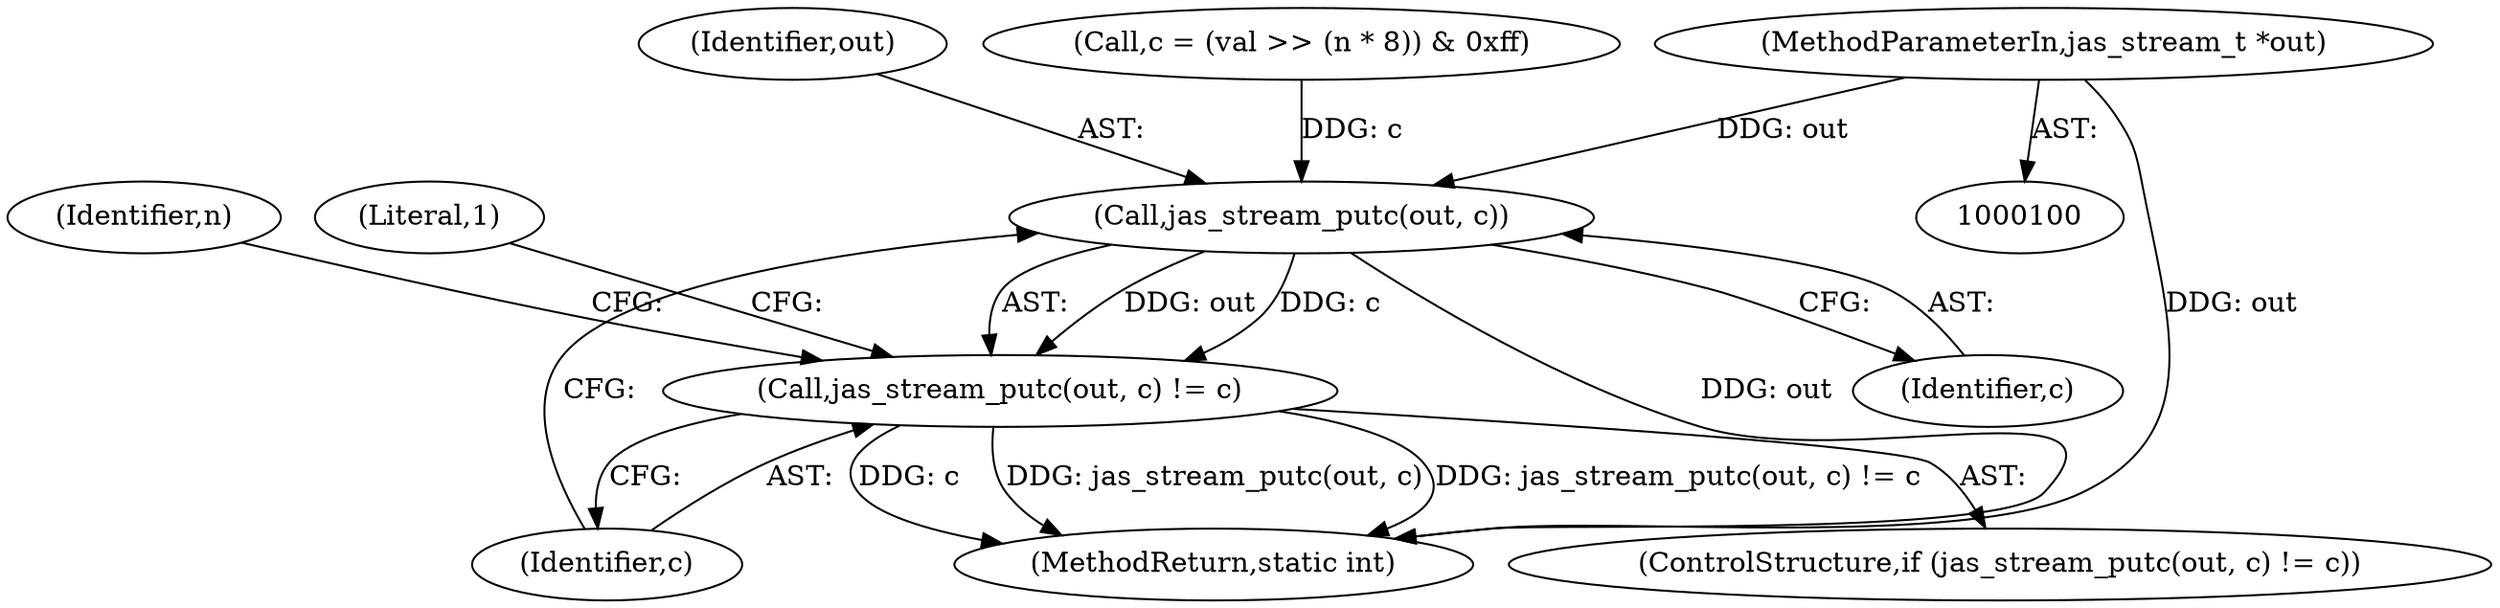 digraph "0_jasper_d42b2388f7f8e0332c846675133acea151fc557a_14@pointer" {
"1000101" [label="(MethodParameterIn,jas_stream_t *out)"];
"1000166" [label="(Call,jas_stream_putc(out, c))"];
"1000165" [label="(Call,jas_stream_putc(out, c) != c)"];
"1000168" [label="(Identifier,c)"];
"1000167" [label="(Identifier,out)"];
"1000152" [label="(Identifier,n)"];
"1000166" [label="(Call,jas_stream_putc(out, c))"];
"1000155" [label="(Call,c = (val >> (n * 8)) & 0xff)"];
"1000169" [label="(Identifier,c)"];
"1000164" [label="(ControlStructure,if (jas_stream_putc(out, c) != c))"];
"1000165" [label="(Call,jas_stream_putc(out, c) != c)"];
"1000175" [label="(MethodReturn,static int)"];
"1000172" [label="(Literal,1)"];
"1000101" [label="(MethodParameterIn,jas_stream_t *out)"];
"1000101" -> "1000100"  [label="AST: "];
"1000101" -> "1000175"  [label="DDG: out"];
"1000101" -> "1000166"  [label="DDG: out"];
"1000166" -> "1000165"  [label="AST: "];
"1000166" -> "1000168"  [label="CFG: "];
"1000167" -> "1000166"  [label="AST: "];
"1000168" -> "1000166"  [label="AST: "];
"1000169" -> "1000166"  [label="CFG: "];
"1000166" -> "1000175"  [label="DDG: out"];
"1000166" -> "1000165"  [label="DDG: out"];
"1000166" -> "1000165"  [label="DDG: c"];
"1000155" -> "1000166"  [label="DDG: c"];
"1000165" -> "1000164"  [label="AST: "];
"1000165" -> "1000169"  [label="CFG: "];
"1000169" -> "1000165"  [label="AST: "];
"1000152" -> "1000165"  [label="CFG: "];
"1000172" -> "1000165"  [label="CFG: "];
"1000165" -> "1000175"  [label="DDG: c"];
"1000165" -> "1000175"  [label="DDG: jas_stream_putc(out, c)"];
"1000165" -> "1000175"  [label="DDG: jas_stream_putc(out, c) != c"];
}
